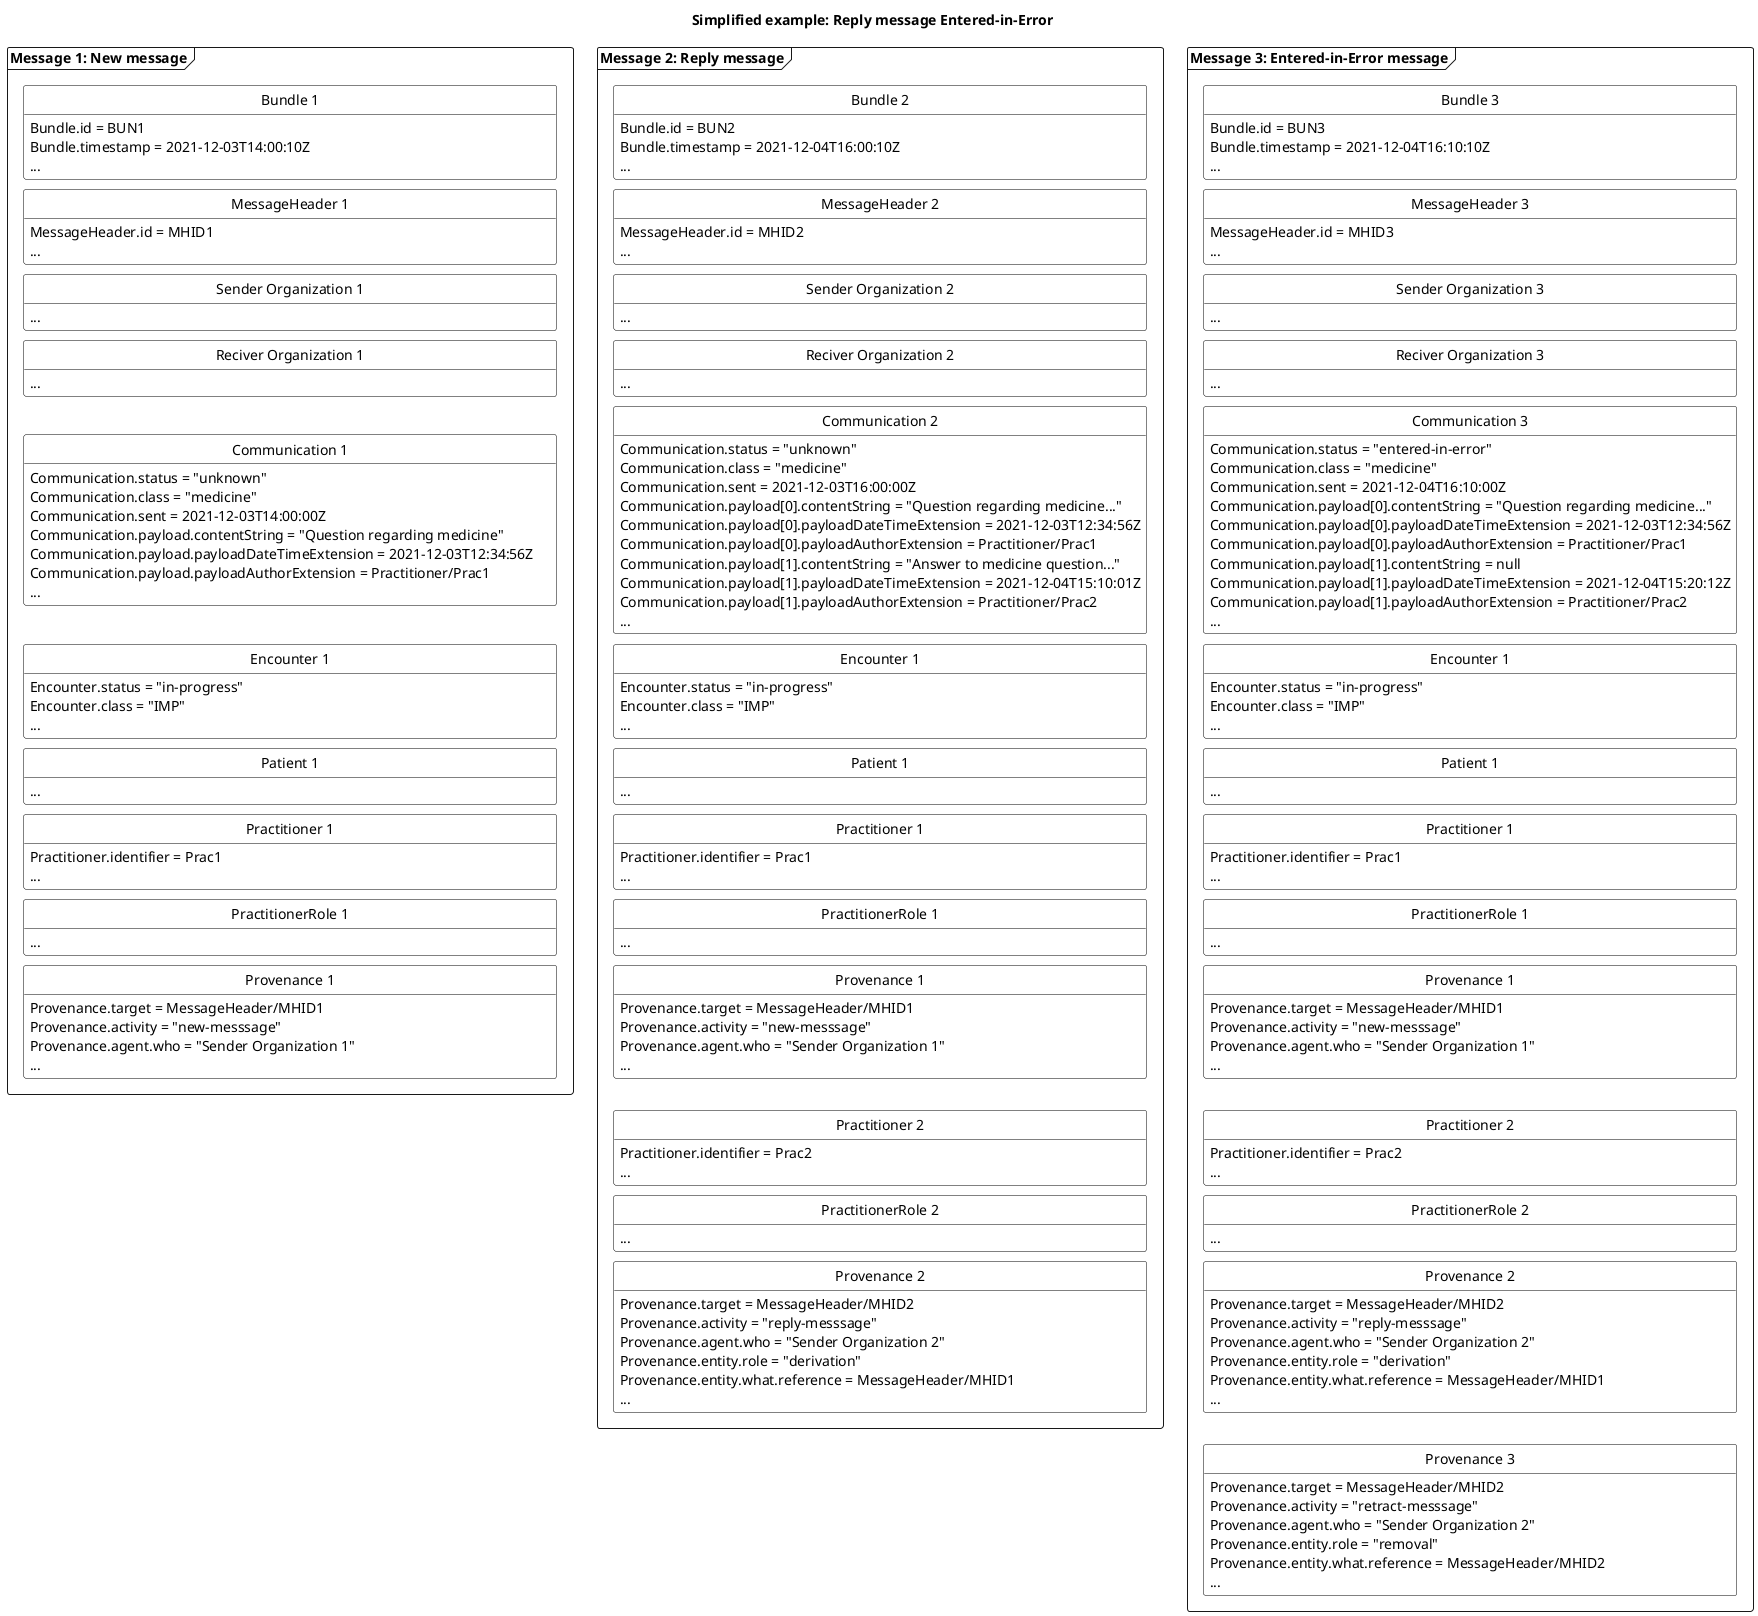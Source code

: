 @startuml CCReplyMessageEnteredInError

'layout
skinparam class {
    BackgroundColor White
    BorderColor Black
    ArrowColor Black
  }
hide circle
hide empty members
skinparam SameClassWidth true
skinparam Ranksep 10


'title
title Simplified example: Reply message Entered-in-Error

'Message 1: New message
package "Message 1: New message" as new <<Frame>>{
    class "Bundle 1" as newB {
        Bundle.id = BUN1
        Bundle.timestamp = 2021-12-03T14:00:10Z
        ...
    }
    class "MessageHeader 1" as newMH{
        MessageHeader.id = MHID1
        ...
    }
    class "Sender Organization 1" as newSOrg{
        ...
    }
    class "Reciver Organization 1" as newROrg{
        ...
    }
    class "Communication 1" as newCom{
        Communication.status = "unknown"
        Communication.class = "medicine"
        Communication.sent = 2021-12-03T14:00:00Z
        Communication.payload.contentString = "Question regarding medicine"
        Communication.payload.payloadDateTimeExtension = 2021-12-03T12:34:56Z
        Communication.payload.payloadAuthorExtension = Practitioner/Prac1
        ...
    }
    class "Encounter 1" as newENC{
        Encounter.status = "in-progress"
        Encounter.class = "IMP"
        ...
    }
    class "Patient 1" as newPT{
        ...
    }
    class "Practitioner 1" as newPrac{
        Practitioner.identifier = Prac1
        ...
    }
    class "PractitionerRole 1" as newPracR{
        ...
    }
    class "Provenance 1" as newPRO{
        Provenance.target = MessageHeader/MHID1
        Provenance.activity = "new-messsage"
        Provenance.agent.who = "Sender Organization 1"
        ...
    }

newB -[hidden]- newMH
newMH -[hidden]- newSOrg
newSOrg-[hidden]-newROrg
newROrg-[hidden]-newCom
newCom -[hidden]- newENC
newENC-[hidden]-newPT
newPT-[hidden]-newPrac
newPrac-[hidden]-newPracR
newPracR-[hidden]-newPRO



}

'Message 2: reply inpatient
package "Message 2: Reply message" as reply <<Frame>>{
    class "Bundle 2" as replyB {
        Bundle.id = BUN2
        Bundle.timestamp = 2021-12-04T16:00:10Z
        ...
    }
    class "MessageHeader 2" as replyMH{
        MessageHeader.id = MHID2
        ...
    }
    class "Sender Organization 2" as replySOrg{
        ...
    }
    class "Reciver Organization 2" as replyROrg{
        ...
    }
    class "Communication 2" as newreplyCom{
        Communication.status = "unknown"
        Communication.class = "medicine"
        Communication.sent = 2021-12-03T16:00:00Z
        Communication.payload[0].contentString = "Question regarding medicine..."
        Communication.payload[0].payloadDateTimeExtension = 2021-12-03T12:34:56Z
        Communication.payload[0].payloadAuthorExtension = Practitioner/Prac1
        Communication.payload[1].contentString = "Answer to medicine question..."
        Communication.payload[1].payloadDateTimeExtension = 2021-12-04T15:10:01Z
        Communication.payload[1].payloadAuthorExtension = Practitioner/Prac2
        ...
    }
    class "Encounter 1" as newreplyENC{
        Encounter.status = "in-progress"
        Encounter.class = "IMP"
        ...
    }
    class "Patient 1" as newreplyPT{
        ...
    }
    class "Practitioner 1" as newreplyPrac{
        Practitioner.identifier = Prac1
        ...
    }
    class "PractitionerRole 1" as newreplyPracR{
        ...
    }
    class "Provenance 1" as newreplyPRO{
        Provenance.target = MessageHeader/MHID1
        Provenance.activity = "new-messsage"
        Provenance.agent.who = "Sender Organization 1"
        ...
    }
    class "Practitioner 2" as replyPrac{
        Practitioner.identifier = Prac2
        ...
    }
    class "PractitionerRole 2" as replyPracR{
        ...
    }    
    class "Provenance 2" as replyPRO{
        Provenance.target = MessageHeader/MHID2
        Provenance.activity = "reply-messsage"
        Provenance.agent.who = "Sender Organization 2"
        Provenance.entity.role = "derivation"
        Provenance.entity.what.reference = MessageHeader/MHID1
        ...
    }

replyB -[hidden]- replyMH
replyMH -[hidden]- replySOrg
replySOrg-[hidden]-replyROrg
replyROrg-[hidden]-newreplyCom
newreplyCom -[hidden]- newreplyENC
newreplyENC-[hidden]-newreplyPT
newreplyPT-[hidden]-newreplyPrac
newreplyPrac-[hidden]-newreplyPracR
newreplyPracR-[hidden]-newreplyPRO
newreplyPRO-[hidden]-replyPrac
replyPrac-[hidden]-replyPracR
replyPracR-[hidden]-replyPRO
}

'Message 2: Entered in Error message
package "Message 3: Entered-in-Error message" as error <<Frame>>{
    class "Bundle 3" as errorB {
        Bundle.id = BUN3
        Bundle.timestamp = 2021-12-04T16:10:10Z
        ...
    }
    class "MessageHeader 3" as errorMH{
        MessageHeader.id = MHID3
        ...
    }
    class "Sender Organization 3" as errorSOrg{
        ...
    }
    class "Reciver Organization 3" as errorROrg{
        ...
    }
    class "Communication 3" as newerrorCom{
        Communication.status = "entered-in-error"
        Communication.class = "medicine"
        Communication.sent = 2021-12-04T16:10:00Z
        Communication.payload[0].contentString = "Question regarding medicine..."
        Communication.payload[0].payloadDateTimeExtension = 2021-12-03T12:34:56Z
        Communication.payload[0].payloadAuthorExtension = Practitioner/Prac1
        Communication.payload[1].contentString = null
        Communication.payload[1].payloadDateTimeExtension = 2021-12-04T15:20:12Z
        Communication.payload[1].payloadAuthorExtension = Practitioner/Prac2
        ...
    }
    class "Encounter 1" as newerrorENC{
        Encounter.status = "in-progress"
        Encounter.class = "IMP"
        ...
    }
    class "Patient 1" as newerrorPT{
        ...
    }
    class "Practitioner 1" as newerrorPrac{
        Practitioner.identifier = Prac1
        ...
    }
    class "PractitionerRole 1" as newerrorPracR{
        ...
    }
    class "Provenance 1" as newerrorPRO{
        Provenance.target = MessageHeader/MHID1
        Provenance.activity = "new-messsage"
        Provenance.agent.who = "Sender Organization 1"
        ...
    }
    class "Practitioner 2" as replyerrorPrac{
        Practitioner.identifier = Prac2
        ...
    }
    class "PractitionerRole 2" as replyerrorPracR{
        ...
    }    
    class "Provenance 2" as replyerrorPRO{
        Provenance.target = MessageHeader/MHID2
        Provenance.activity = "reply-messsage"
        Provenance.agent.who = "Sender Organization 2"
        Provenance.entity.role = "derivation"
        Provenance.entity.what.reference = MessageHeader/MHID1
        ...
    }
    class "Provenance 3" as errorPRO{
        Provenance.target = MessageHeader/MHID2
        Provenance.activity = "retract-messsage"
        Provenance.agent.who = "Sender Organization 2"
        Provenance.entity.role = "removal"
        Provenance.entity.what.reference = MessageHeader/MHID2
        ...
    }

errorB -[hidden]- errorMH
errorMH -[hidden]- errorSOrg
errorSOrg-[hidden]-errorROrg
errorROrg-[hidden]-newerrorCom
newerrorCom -[hidden]- newerrorENC
newerrorENC-[hidden]-newerrorPT
newerrorPT-[hidden]-newerrorPrac
newerrorPrac-[hidden]-newerrorPracR
newerrorPracR-[hidden]-newerrorPRO
newerrorPRO-[hidden]-replyerrorPrac
replyerrorPrac-[hidden]-replyerrorPracR
replyerrorPracR-[hidden]-replyerrorPRO
replyerrorPRO-[hidden]-errorPRO



' pile mellem de to beskeder
' admit --> finished


@enduml






